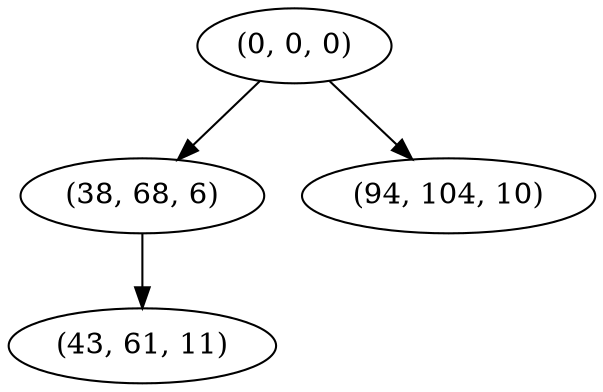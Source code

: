 digraph tree {
    "(0, 0, 0)";
    "(38, 68, 6)";
    "(43, 61, 11)";
    "(94, 104, 10)";
    "(0, 0, 0)" -> "(38, 68, 6)";
    "(0, 0, 0)" -> "(94, 104, 10)";
    "(38, 68, 6)" -> "(43, 61, 11)";
}

